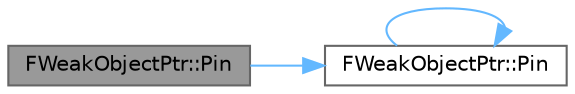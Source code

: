 digraph "FWeakObjectPtr::Pin"
{
 // INTERACTIVE_SVG=YES
 // LATEX_PDF_SIZE
  bgcolor="transparent";
  edge [fontname=Helvetica,fontsize=10,labelfontname=Helvetica,labelfontsize=10];
  node [fontname=Helvetica,fontsize=10,shape=box,height=0.2,width=0.4];
  rankdir="LR";
  Node1 [id="Node000001",label="FWeakObjectPtr::Pin",height=0.2,width=0.4,color="gray40", fillcolor="grey60", style="filled", fontcolor="black",tooltip="Get a strong object ptr to the weak pointer."];
  Node1 -> Node2 [id="edge1_Node000001_Node000002",color="steelblue1",style="solid",tooltip=" "];
  Node2 [id="Node000002",label="FWeakObjectPtr::Pin",height=0.2,width=0.4,color="grey40", fillcolor="white", style="filled",URL="$d2/dbe/structFWeakObjectPtr.html#ac3c779788c37d9c2bf13c9dc293572b2",tooltip="Get a strong object ptr to the weak pointer."];
  Node2 -> Node2 [id="edge2_Node000002_Node000002",color="steelblue1",style="solid",tooltip=" "];
}
